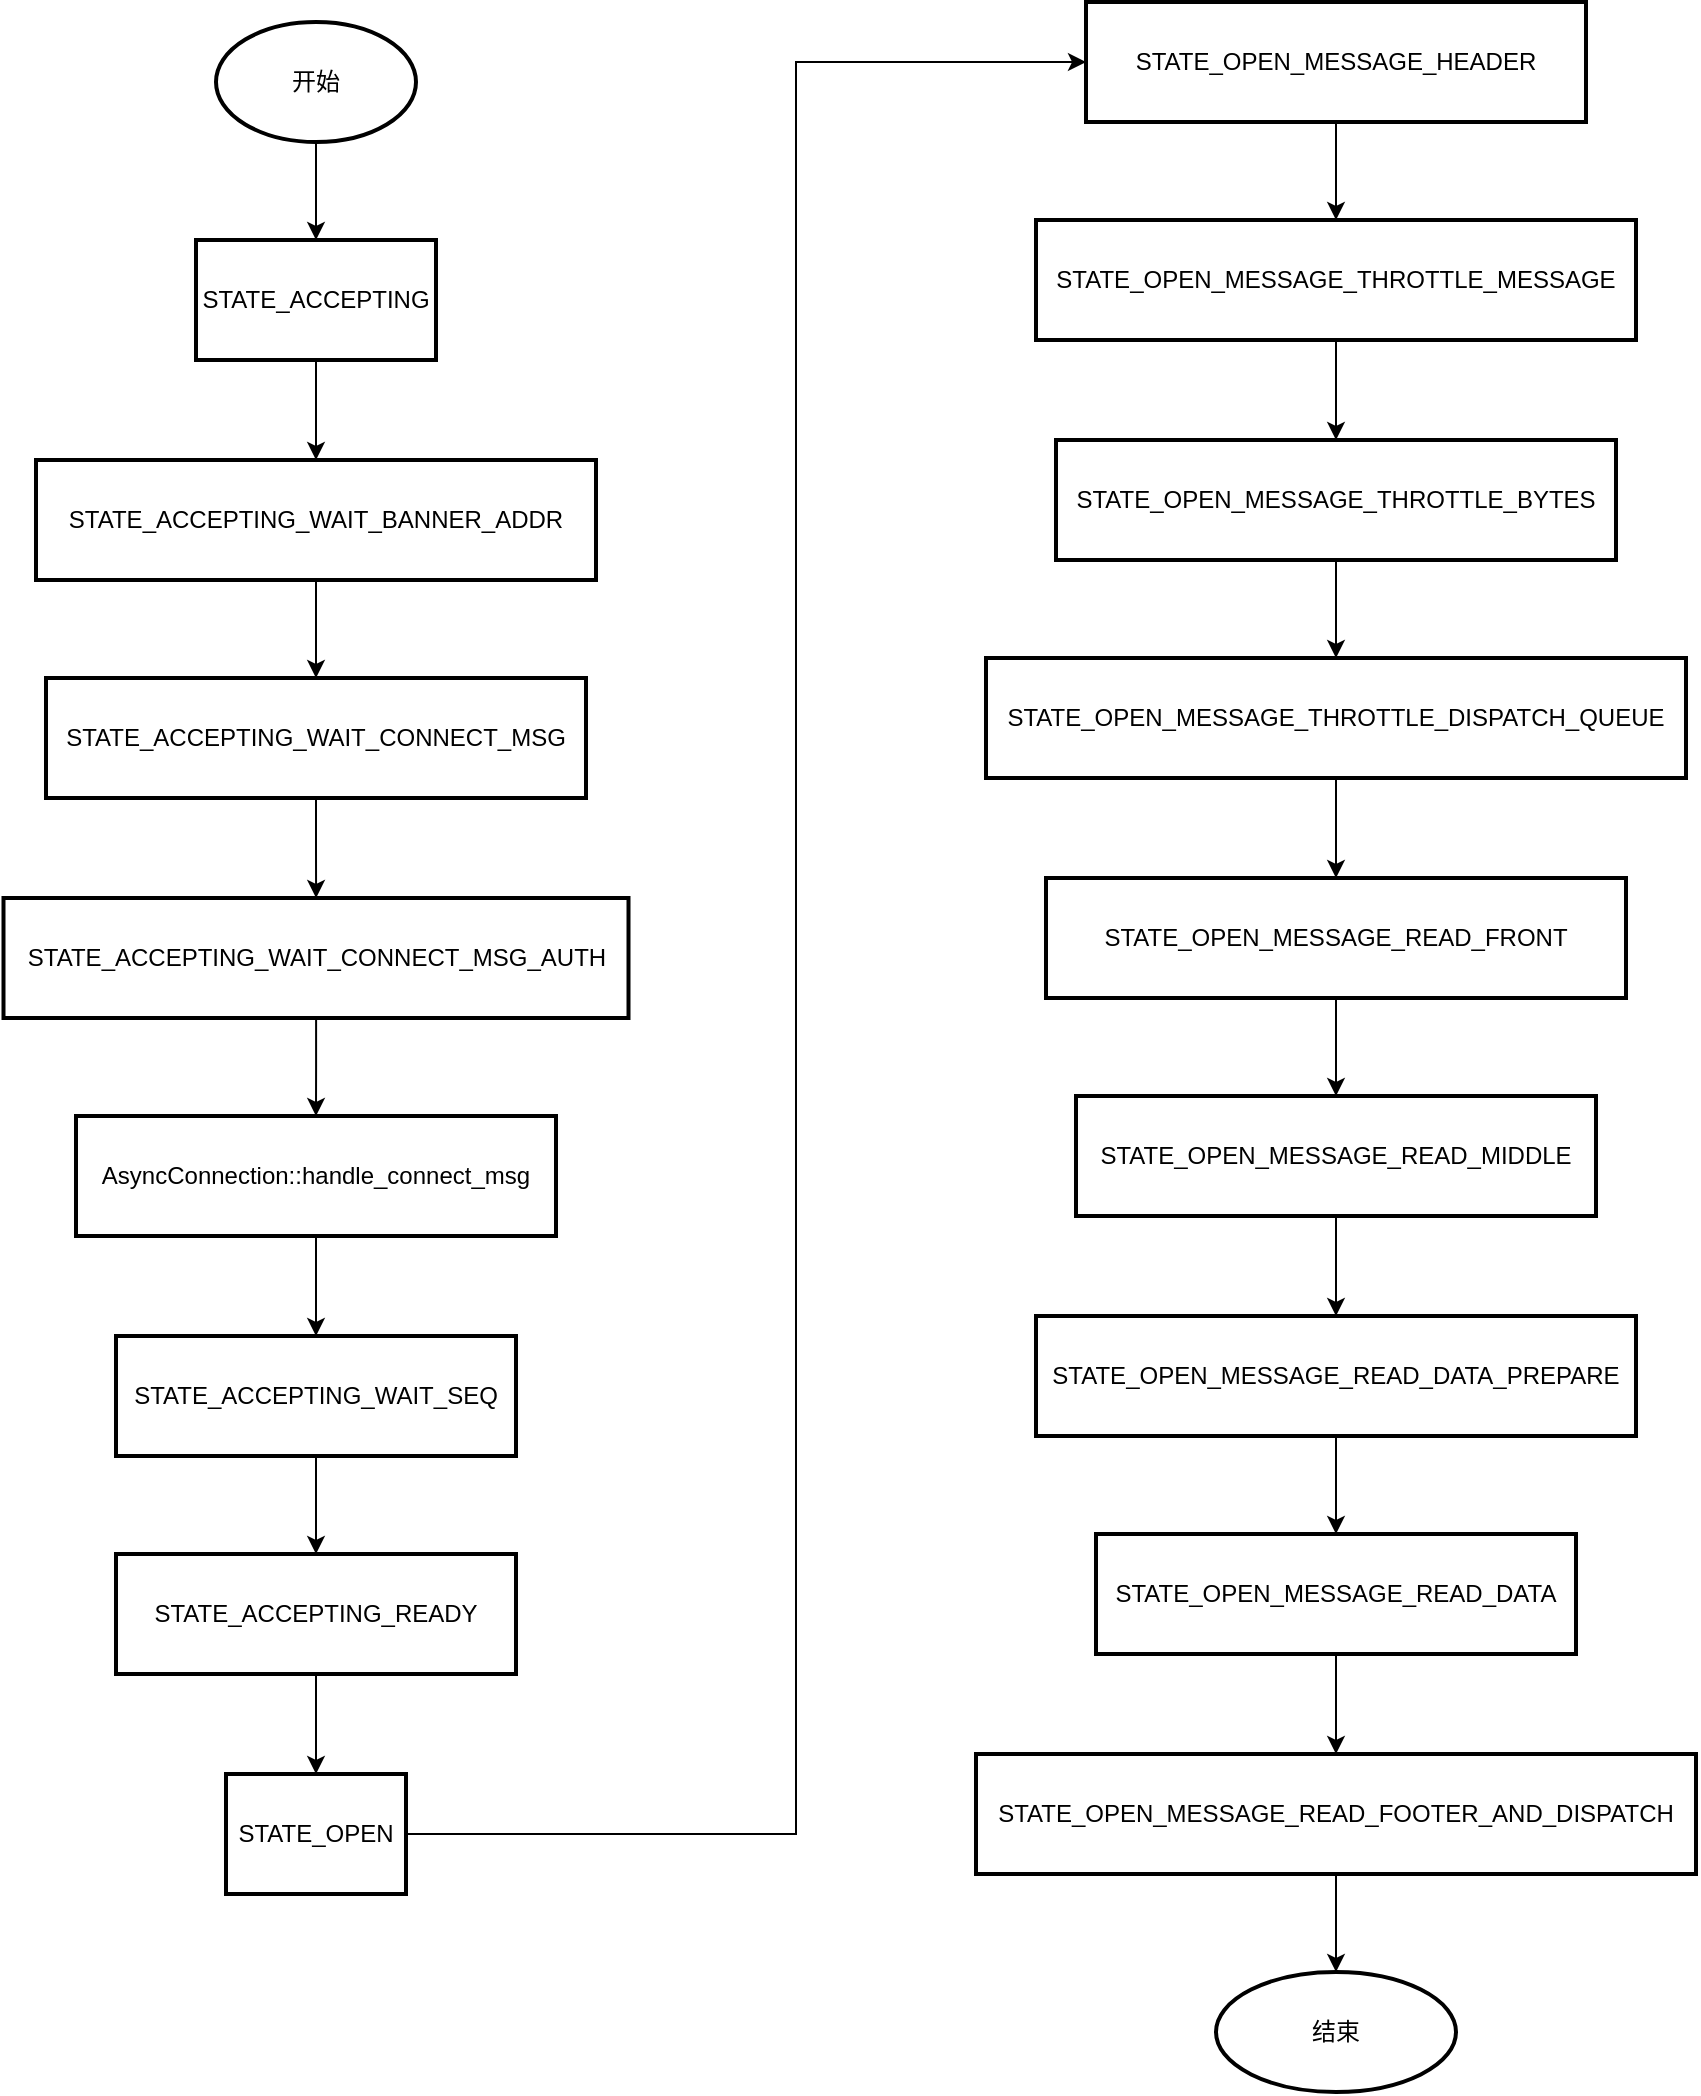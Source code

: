 <mxfile version="17.4.1" type="github">
  <diagram id="GkmA1rVLK0TrlnG8gYly" name="Page-1">
    <mxGraphModel dx="2062" dy="1164" grid="1" gridSize="10" guides="1" tooltips="1" connect="1" arrows="1" fold="1" page="1" pageScale="1" pageWidth="827" pageHeight="1169" math="0" shadow="0">
      <root>
        <mxCell id="0" />
        <mxCell id="1" parent="0" />
        <mxCell id="pieleIvGqV4IDhYrfrvg-3" value="" style="edgeStyle=orthogonalEdgeStyle;rounded=0;orthogonalLoop=1;jettySize=auto;html=1;" edge="1" parent="1" source="pieleIvGqV4IDhYrfrvg-1" target="pieleIvGqV4IDhYrfrvg-2">
          <mxGeometry relative="1" as="geometry" />
        </mxCell>
        <mxCell id="pieleIvGqV4IDhYrfrvg-1" value="开始" style="strokeWidth=2;html=1;shape=mxgraph.flowchart.start_1;whiteSpace=wrap;" vertex="1" parent="1">
          <mxGeometry x="390" y="60" width="100" height="60" as="geometry" />
        </mxCell>
        <mxCell id="pieleIvGqV4IDhYrfrvg-5" value="" style="edgeStyle=orthogonalEdgeStyle;rounded=0;orthogonalLoop=1;jettySize=auto;html=1;" edge="1" parent="1" source="pieleIvGqV4IDhYrfrvg-2" target="pieleIvGqV4IDhYrfrvg-4">
          <mxGeometry relative="1" as="geometry" />
        </mxCell>
        <mxCell id="pieleIvGqV4IDhYrfrvg-2" value="STATE_ACCEPTING" style="whiteSpace=wrap;html=1;strokeWidth=2;" vertex="1" parent="1">
          <mxGeometry x="380" y="169" width="120" height="60" as="geometry" />
        </mxCell>
        <mxCell id="pieleIvGqV4IDhYrfrvg-7" value="" style="edgeStyle=orthogonalEdgeStyle;rounded=0;orthogonalLoop=1;jettySize=auto;html=1;" edge="1" parent="1" source="pieleIvGqV4IDhYrfrvg-4" target="pieleIvGqV4IDhYrfrvg-6">
          <mxGeometry relative="1" as="geometry" />
        </mxCell>
        <mxCell id="pieleIvGqV4IDhYrfrvg-4" value="STATE_ACCEPTING_WAIT_BANNER_ADDR" style="whiteSpace=wrap;html=1;strokeWidth=2;" vertex="1" parent="1">
          <mxGeometry x="300" y="279" width="280" height="60" as="geometry" />
        </mxCell>
        <mxCell id="pieleIvGqV4IDhYrfrvg-9" value="" style="edgeStyle=orthogonalEdgeStyle;rounded=0;orthogonalLoop=1;jettySize=auto;html=1;" edge="1" parent="1" source="pieleIvGqV4IDhYrfrvg-6" target="pieleIvGqV4IDhYrfrvg-8">
          <mxGeometry relative="1" as="geometry" />
        </mxCell>
        <mxCell id="pieleIvGqV4IDhYrfrvg-6" value="STATE_ACCEPTING_WAIT_CONNECT_MSG" style="whiteSpace=wrap;html=1;strokeWidth=2;" vertex="1" parent="1">
          <mxGeometry x="305" y="388" width="270" height="60" as="geometry" />
        </mxCell>
        <mxCell id="pieleIvGqV4IDhYrfrvg-11" value="" style="edgeStyle=orthogonalEdgeStyle;rounded=0;orthogonalLoop=1;jettySize=auto;html=1;" edge="1" parent="1" source="pieleIvGqV4IDhYrfrvg-8" target="pieleIvGqV4IDhYrfrvg-10">
          <mxGeometry relative="1" as="geometry" />
        </mxCell>
        <mxCell id="pieleIvGqV4IDhYrfrvg-8" value="STATE_ACCEPTING_WAIT_CONNECT_MSG_AUTH" style="whiteSpace=wrap;html=1;strokeWidth=2;" vertex="1" parent="1">
          <mxGeometry x="283.75" y="498" width="312.5" height="60" as="geometry" />
        </mxCell>
        <mxCell id="pieleIvGqV4IDhYrfrvg-13" value="" style="edgeStyle=orthogonalEdgeStyle;rounded=0;orthogonalLoop=1;jettySize=auto;html=1;" edge="1" parent="1" source="pieleIvGqV4IDhYrfrvg-10" target="pieleIvGqV4IDhYrfrvg-12">
          <mxGeometry relative="1" as="geometry" />
        </mxCell>
        <mxCell id="pieleIvGqV4IDhYrfrvg-10" value="AsyncConnection::handle_connect_msg" style="whiteSpace=wrap;html=1;strokeWidth=2;" vertex="1" parent="1">
          <mxGeometry x="320" y="607" width="240" height="60" as="geometry" />
        </mxCell>
        <mxCell id="pieleIvGqV4IDhYrfrvg-15" value="" style="edgeStyle=orthogonalEdgeStyle;rounded=0;orthogonalLoop=1;jettySize=auto;html=1;" edge="1" parent="1" source="pieleIvGqV4IDhYrfrvg-12" target="pieleIvGqV4IDhYrfrvg-14">
          <mxGeometry relative="1" as="geometry" />
        </mxCell>
        <mxCell id="pieleIvGqV4IDhYrfrvg-12" value="STATE_ACCEPTING_WAIT_SEQ" style="whiteSpace=wrap;html=1;strokeWidth=2;" vertex="1" parent="1">
          <mxGeometry x="340" y="717" width="200" height="60" as="geometry" />
        </mxCell>
        <mxCell id="pieleIvGqV4IDhYrfrvg-17" value="" style="edgeStyle=orthogonalEdgeStyle;rounded=0;orthogonalLoop=1;jettySize=auto;html=1;" edge="1" parent="1" source="pieleIvGqV4IDhYrfrvg-14" target="pieleIvGqV4IDhYrfrvg-16">
          <mxGeometry relative="1" as="geometry" />
        </mxCell>
        <mxCell id="pieleIvGqV4IDhYrfrvg-14" value="STATE_ACCEPTING_READY" style="whiteSpace=wrap;html=1;strokeWidth=2;" vertex="1" parent="1">
          <mxGeometry x="340" y="826" width="200" height="60" as="geometry" />
        </mxCell>
        <mxCell id="pieleIvGqV4IDhYrfrvg-19" value="" style="edgeStyle=orthogonalEdgeStyle;rounded=0;orthogonalLoop=1;jettySize=auto;html=1;" edge="1" parent="1" source="pieleIvGqV4IDhYrfrvg-16" target="pieleIvGqV4IDhYrfrvg-18">
          <mxGeometry relative="1" as="geometry">
            <Array as="points">
              <mxPoint x="680" y="966" />
              <mxPoint x="680" y="80" />
            </Array>
          </mxGeometry>
        </mxCell>
        <mxCell id="pieleIvGqV4IDhYrfrvg-16" value="STATE_OPEN" style="whiteSpace=wrap;html=1;strokeWidth=2;" vertex="1" parent="1">
          <mxGeometry x="395" y="936" width="90" height="60" as="geometry" />
        </mxCell>
        <mxCell id="pieleIvGqV4IDhYrfrvg-21" value="" style="edgeStyle=orthogonalEdgeStyle;rounded=0;orthogonalLoop=1;jettySize=auto;html=1;" edge="1" parent="1" source="pieleIvGqV4IDhYrfrvg-18" target="pieleIvGqV4IDhYrfrvg-20">
          <mxGeometry relative="1" as="geometry" />
        </mxCell>
        <mxCell id="pieleIvGqV4IDhYrfrvg-18" value="STATE_OPEN_MESSAGE_HEADER" style="whiteSpace=wrap;html=1;strokeWidth=2;" vertex="1" parent="1">
          <mxGeometry x="825" y="50" width="250" height="60" as="geometry" />
        </mxCell>
        <mxCell id="pieleIvGqV4IDhYrfrvg-23" value="" style="edgeStyle=orthogonalEdgeStyle;rounded=0;orthogonalLoop=1;jettySize=auto;html=1;" edge="1" parent="1" source="pieleIvGqV4IDhYrfrvg-20" target="pieleIvGqV4IDhYrfrvg-22">
          <mxGeometry relative="1" as="geometry" />
        </mxCell>
        <mxCell id="pieleIvGqV4IDhYrfrvg-20" value="STATE_OPEN_MESSAGE_THROTTLE_MESSAGE" style="whiteSpace=wrap;html=1;strokeWidth=2;" vertex="1" parent="1">
          <mxGeometry x="800" y="159" width="300" height="60" as="geometry" />
        </mxCell>
        <mxCell id="pieleIvGqV4IDhYrfrvg-25" value="" style="edgeStyle=orthogonalEdgeStyle;rounded=0;orthogonalLoop=1;jettySize=auto;html=1;" edge="1" parent="1" source="pieleIvGqV4IDhYrfrvg-22" target="pieleIvGqV4IDhYrfrvg-24">
          <mxGeometry relative="1" as="geometry" />
        </mxCell>
        <mxCell id="pieleIvGqV4IDhYrfrvg-22" value="STATE_OPEN_MESSAGE_THROTTLE_BYTES" style="whiteSpace=wrap;html=1;strokeWidth=2;" vertex="1" parent="1">
          <mxGeometry x="810" y="269" width="280" height="60" as="geometry" />
        </mxCell>
        <mxCell id="pieleIvGqV4IDhYrfrvg-27" value="" style="edgeStyle=orthogonalEdgeStyle;rounded=0;orthogonalLoop=1;jettySize=auto;html=1;" edge="1" parent="1" source="pieleIvGqV4IDhYrfrvg-24" target="pieleIvGqV4IDhYrfrvg-26">
          <mxGeometry relative="1" as="geometry" />
        </mxCell>
        <mxCell id="pieleIvGqV4IDhYrfrvg-24" value="STATE_OPEN_MESSAGE_THROTTLE_DISPATCH_QUEUE" style="whiteSpace=wrap;html=1;strokeWidth=2;" vertex="1" parent="1">
          <mxGeometry x="775" y="378" width="350" height="60" as="geometry" />
        </mxCell>
        <mxCell id="pieleIvGqV4IDhYrfrvg-29" value="" style="edgeStyle=orthogonalEdgeStyle;rounded=0;orthogonalLoop=1;jettySize=auto;html=1;" edge="1" parent="1" source="pieleIvGqV4IDhYrfrvg-26" target="pieleIvGqV4IDhYrfrvg-28">
          <mxGeometry relative="1" as="geometry" />
        </mxCell>
        <mxCell id="pieleIvGqV4IDhYrfrvg-26" value="STATE_OPEN_MESSAGE_READ_FRONT" style="whiteSpace=wrap;html=1;strokeWidth=2;" vertex="1" parent="1">
          <mxGeometry x="805" y="488" width="290" height="60" as="geometry" />
        </mxCell>
        <mxCell id="pieleIvGqV4IDhYrfrvg-31" value="" style="edgeStyle=orthogonalEdgeStyle;rounded=0;orthogonalLoop=1;jettySize=auto;html=1;" edge="1" parent="1" source="pieleIvGqV4IDhYrfrvg-28" target="pieleIvGqV4IDhYrfrvg-30">
          <mxGeometry relative="1" as="geometry" />
        </mxCell>
        <mxCell id="pieleIvGqV4IDhYrfrvg-28" value="STATE_OPEN_MESSAGE_READ_MIDDLE" style="whiteSpace=wrap;html=1;strokeWidth=2;" vertex="1" parent="1">
          <mxGeometry x="820" y="597" width="260" height="60" as="geometry" />
        </mxCell>
        <mxCell id="pieleIvGqV4IDhYrfrvg-33" value="" style="edgeStyle=orthogonalEdgeStyle;rounded=0;orthogonalLoop=1;jettySize=auto;html=1;" edge="1" parent="1" source="pieleIvGqV4IDhYrfrvg-30" target="pieleIvGqV4IDhYrfrvg-32">
          <mxGeometry relative="1" as="geometry" />
        </mxCell>
        <mxCell id="pieleIvGqV4IDhYrfrvg-30" value="STATE_OPEN_MESSAGE_READ_DATA_PREPARE" style="whiteSpace=wrap;html=1;strokeWidth=2;" vertex="1" parent="1">
          <mxGeometry x="800" y="707" width="300" height="60" as="geometry" />
        </mxCell>
        <mxCell id="pieleIvGqV4IDhYrfrvg-35" value="" style="edgeStyle=orthogonalEdgeStyle;rounded=0;orthogonalLoop=1;jettySize=auto;html=1;" edge="1" parent="1" source="pieleIvGqV4IDhYrfrvg-32" target="pieleIvGqV4IDhYrfrvg-34">
          <mxGeometry relative="1" as="geometry" />
        </mxCell>
        <mxCell id="pieleIvGqV4IDhYrfrvg-32" value="STATE_OPEN_MESSAGE_READ_DATA" style="whiteSpace=wrap;html=1;strokeWidth=2;" vertex="1" parent="1">
          <mxGeometry x="830" y="816" width="240" height="60" as="geometry" />
        </mxCell>
        <mxCell id="pieleIvGqV4IDhYrfrvg-37" value="" style="edgeStyle=orthogonalEdgeStyle;rounded=0;orthogonalLoop=1;jettySize=auto;html=1;" edge="1" parent="1" source="pieleIvGqV4IDhYrfrvg-34" target="pieleIvGqV4IDhYrfrvg-36">
          <mxGeometry relative="1" as="geometry" />
        </mxCell>
        <mxCell id="pieleIvGqV4IDhYrfrvg-34" value="STATE_OPEN_MESSAGE_READ_FOOTER_AND_DISPATCH" style="whiteSpace=wrap;html=1;strokeWidth=2;" vertex="1" parent="1">
          <mxGeometry x="770" y="926" width="360" height="60" as="geometry" />
        </mxCell>
        <mxCell id="pieleIvGqV4IDhYrfrvg-36" value="结束" style="ellipse;whiteSpace=wrap;html=1;strokeWidth=2;" vertex="1" parent="1">
          <mxGeometry x="890" y="1035" width="120" height="60" as="geometry" />
        </mxCell>
      </root>
    </mxGraphModel>
  </diagram>
</mxfile>
